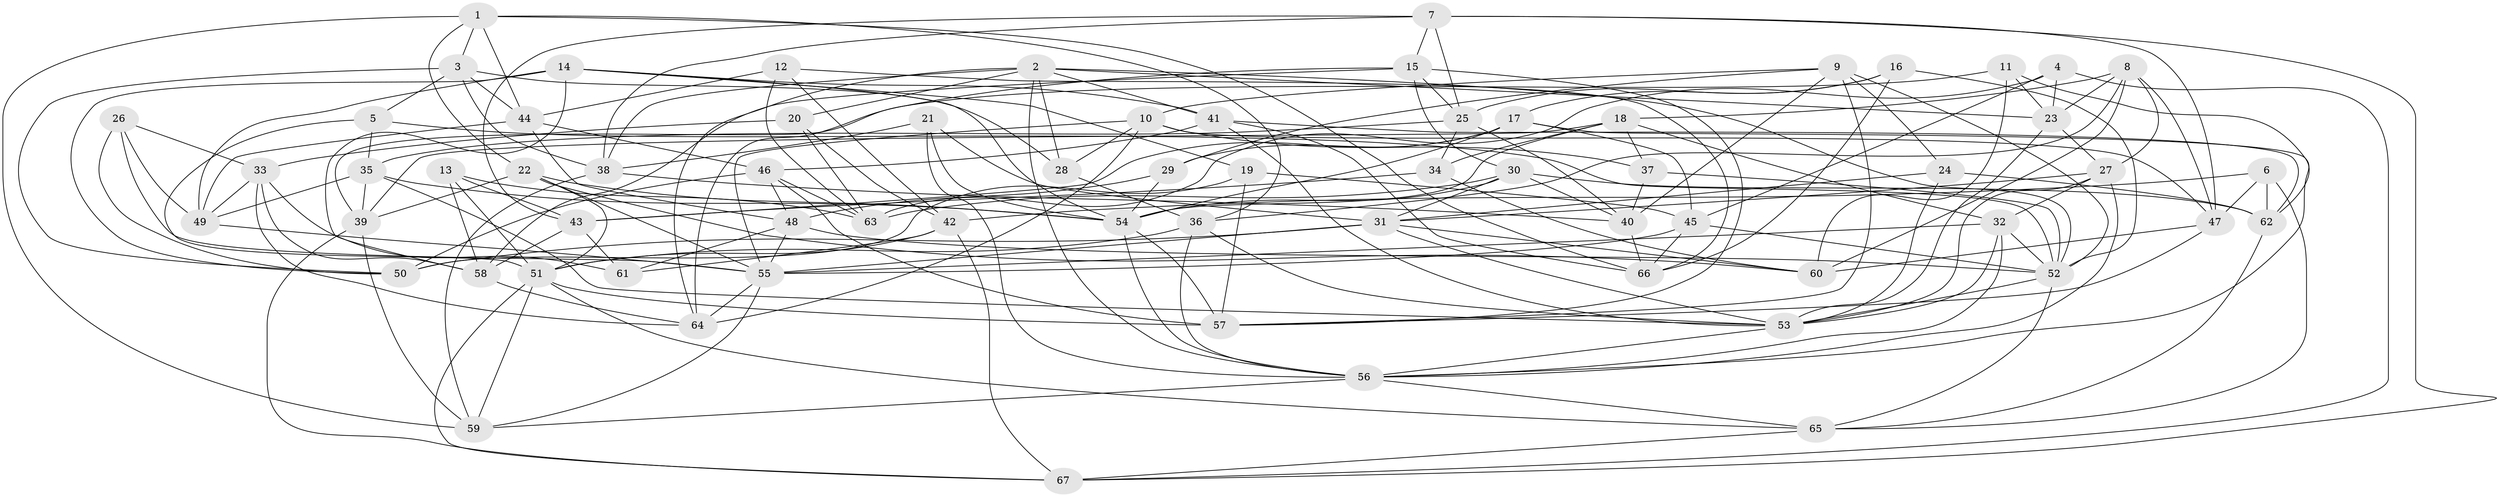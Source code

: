 // original degree distribution, {4: 1.0}
// Generated by graph-tools (version 1.1) at 2025/50/03/09/25 03:50:53]
// undirected, 67 vertices, 198 edges
graph export_dot {
graph [start="1"]
  node [color=gray90,style=filled];
  1;
  2;
  3;
  4;
  5;
  6;
  7;
  8;
  9;
  10;
  11;
  12;
  13;
  14;
  15;
  16;
  17;
  18;
  19;
  20;
  21;
  22;
  23;
  24;
  25;
  26;
  27;
  28;
  29;
  30;
  31;
  32;
  33;
  34;
  35;
  36;
  37;
  38;
  39;
  40;
  41;
  42;
  43;
  44;
  45;
  46;
  47;
  48;
  49;
  50;
  51;
  52;
  53;
  54;
  55;
  56;
  57;
  58;
  59;
  60;
  61;
  62;
  63;
  64;
  65;
  66;
  67;
  1 -- 3 [weight=1.0];
  1 -- 22 [weight=1.0];
  1 -- 36 [weight=1.0];
  1 -- 44 [weight=1.0];
  1 -- 59 [weight=1.0];
  1 -- 66 [weight=1.0];
  2 -- 20 [weight=1.0];
  2 -- 23 [weight=1.0];
  2 -- 28 [weight=1.0];
  2 -- 38 [weight=1.0];
  2 -- 41 [weight=1.0];
  2 -- 52 [weight=1.0];
  2 -- 56 [weight=1.0];
  2 -- 64 [weight=1.0];
  3 -- 5 [weight=1.0];
  3 -- 28 [weight=1.0];
  3 -- 38 [weight=1.0];
  3 -- 44 [weight=1.0];
  3 -- 50 [weight=1.0];
  4 -- 23 [weight=1.0];
  4 -- 45 [weight=1.0];
  4 -- 63 [weight=1.0];
  4 -- 67 [weight=1.0];
  5 -- 35 [weight=1.0];
  5 -- 51 [weight=1.0];
  5 -- 52 [weight=1.0];
  6 -- 42 [weight=1.0];
  6 -- 47 [weight=1.0];
  6 -- 62 [weight=1.0];
  6 -- 65 [weight=1.0];
  7 -- 15 [weight=1.0];
  7 -- 25 [weight=1.0];
  7 -- 38 [weight=1.0];
  7 -- 43 [weight=1.0];
  7 -- 47 [weight=1.0];
  7 -- 67 [weight=1.0];
  8 -- 18 [weight=1.0];
  8 -- 23 [weight=1.0];
  8 -- 27 [weight=1.0];
  8 -- 36 [weight=1.0];
  8 -- 47 [weight=1.0];
  8 -- 60 [weight=1.0];
  9 -- 10 [weight=1.0];
  9 -- 24 [weight=1.0];
  9 -- 29 [weight=1.0];
  9 -- 40 [weight=1.0];
  9 -- 52 [weight=1.0];
  9 -- 57 [weight=1.0];
  10 -- 28 [weight=1.0];
  10 -- 37 [weight=1.0];
  10 -- 47 [weight=1.0];
  10 -- 55 [weight=1.0];
  10 -- 64 [weight=1.0];
  11 -- 23 [weight=1.0];
  11 -- 39 [weight=1.0];
  11 -- 60 [weight=1.0];
  11 -- 62 [weight=1.0];
  12 -- 42 [weight=1.0];
  12 -- 44 [weight=1.0];
  12 -- 63 [weight=1.0];
  12 -- 66 [weight=1.0];
  13 -- 43 [weight=1.0];
  13 -- 51 [weight=1.0];
  13 -- 58 [weight=1.0];
  13 -- 63 [weight=1.0];
  14 -- 19 [weight=1.0];
  14 -- 41 [weight=1.0];
  14 -- 49 [weight=1.0];
  14 -- 50 [weight=1.0];
  14 -- 54 [weight=1.0];
  14 -- 58 [weight=1.0];
  15 -- 25 [weight=1.0];
  15 -- 30 [weight=1.0];
  15 -- 57 [weight=1.0];
  15 -- 58 [weight=1.0];
  15 -- 64 [weight=1.0];
  16 -- 17 [weight=1.0];
  16 -- 25 [weight=1.0];
  16 -- 52 [weight=1.0];
  16 -- 66 [weight=1.0];
  17 -- 29 [weight=1.0];
  17 -- 43 [weight=1.0];
  17 -- 45 [weight=1.0];
  17 -- 54 [weight=1.0];
  17 -- 56 [weight=1.0];
  18 -- 32 [weight=1.0];
  18 -- 34 [weight=1.0];
  18 -- 37 [weight=1.0];
  18 -- 39 [weight=1.0];
  18 -- 54 [weight=1.0];
  19 -- 45 [weight=1.0];
  19 -- 50 [weight=1.0];
  19 -- 57 [weight=1.0];
  20 -- 33 [weight=1.0];
  20 -- 42 [weight=1.0];
  20 -- 63 [weight=1.0];
  21 -- 31 [weight=1.0];
  21 -- 38 [weight=1.0];
  21 -- 54 [weight=1.0];
  21 -- 56 [weight=1.0];
  22 -- 39 [weight=1.0];
  22 -- 51 [weight=1.0];
  22 -- 54 [weight=1.0];
  22 -- 55 [weight=1.0];
  22 -- 60 [weight=1.0];
  23 -- 27 [weight=1.0];
  23 -- 53 [weight=1.0];
  24 -- 31 [weight=1.0];
  24 -- 53 [weight=1.0];
  24 -- 62 [weight=1.0];
  25 -- 34 [weight=1.0];
  25 -- 35 [weight=1.0];
  25 -- 40 [weight=1.0];
  26 -- 33 [weight=1.0];
  26 -- 49 [weight=1.0];
  26 -- 50 [weight=1.0];
  26 -- 55 [weight=1.0];
  27 -- 31 [weight=1.0];
  27 -- 32 [weight=1.0];
  27 -- 53 [weight=1.0];
  27 -- 56 [weight=1.0];
  28 -- 36 [weight=1.0];
  29 -- 48 [weight=1.0];
  29 -- 54 [weight=1.0];
  30 -- 31 [weight=1.0];
  30 -- 40 [weight=1.0];
  30 -- 54 [weight=1.0];
  30 -- 62 [weight=1.0];
  30 -- 63 [weight=1.0];
  31 -- 50 [weight=1.0];
  31 -- 53 [weight=1.0];
  31 -- 55 [weight=1.0];
  31 -- 60 [weight=1.0];
  32 -- 52 [weight=1.0];
  32 -- 53 [weight=1.0];
  32 -- 55 [weight=1.0];
  32 -- 56 [weight=1.0];
  33 -- 49 [weight=1.0];
  33 -- 58 [weight=1.0];
  33 -- 61 [weight=1.0];
  33 -- 64 [weight=1.0];
  34 -- 43 [weight=1.0];
  34 -- 60 [weight=1.0];
  35 -- 39 [weight=1.0];
  35 -- 49 [weight=1.0];
  35 -- 53 [weight=1.0];
  35 -- 54 [weight=1.0];
  36 -- 51 [weight=1.0];
  36 -- 53 [weight=1.0];
  36 -- 56 [weight=1.0];
  37 -- 40 [weight=1.0];
  37 -- 52 [weight=1.0];
  38 -- 40 [weight=1.0];
  38 -- 59 [weight=1.0];
  39 -- 59 [weight=1.0];
  39 -- 67 [weight=1.0];
  40 -- 66 [weight=1.0];
  41 -- 46 [weight=1.0];
  41 -- 53 [weight=1.0];
  41 -- 62 [weight=1.0];
  41 -- 66 [weight=1.0];
  42 -- 51 [weight=1.0];
  42 -- 61 [weight=1.0];
  42 -- 67 [weight=1.0];
  43 -- 58 [weight=1.0];
  43 -- 61 [weight=1.0];
  44 -- 46 [weight=1.0];
  44 -- 48 [weight=1.0];
  44 -- 49 [weight=1.0];
  45 -- 52 [weight=1.0];
  45 -- 55 [weight=1.0];
  45 -- 66 [weight=1.0];
  46 -- 48 [weight=1.0];
  46 -- 50 [weight=1.0];
  46 -- 57 [weight=1.0];
  46 -- 63 [weight=1.0];
  47 -- 57 [weight=1.0];
  47 -- 60 [weight=1.0];
  48 -- 52 [weight=1.0];
  48 -- 55 [weight=1.0];
  48 -- 61 [weight=1.0];
  49 -- 55 [weight=1.0];
  51 -- 57 [weight=2.0];
  51 -- 59 [weight=1.0];
  51 -- 65 [weight=1.0];
  51 -- 67 [weight=1.0];
  52 -- 53 [weight=1.0];
  52 -- 65 [weight=1.0];
  53 -- 56 [weight=1.0];
  54 -- 56 [weight=1.0];
  54 -- 57 [weight=1.0];
  55 -- 59 [weight=1.0];
  55 -- 64 [weight=1.0];
  56 -- 59 [weight=1.0];
  56 -- 65 [weight=1.0];
  58 -- 64 [weight=1.0];
  62 -- 65 [weight=1.0];
  65 -- 67 [weight=1.0];
}
